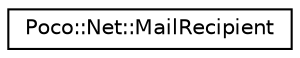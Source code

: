 digraph "Graphical Class Hierarchy"
{
 // LATEX_PDF_SIZE
  edge [fontname="Helvetica",fontsize="10",labelfontname="Helvetica",labelfontsize="10"];
  node [fontname="Helvetica",fontsize="10",shape=record];
  rankdir="LR";
  Node0 [label="Poco::Net::MailRecipient",height=0.2,width=0.4,color="black", fillcolor="white", style="filled",URL="$classPoco_1_1Net_1_1MailRecipient.html",tooltip=" "];
}

